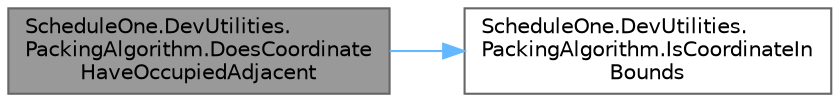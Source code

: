 digraph "ScheduleOne.DevUtilities.PackingAlgorithm.DoesCoordinateHaveOccupiedAdjacent"
{
 // LATEX_PDF_SIZE
  bgcolor="transparent";
  edge [fontname=Helvetica,fontsize=10,labelfontname=Helvetica,labelfontsize=10];
  node [fontname=Helvetica,fontsize=10,shape=box,height=0.2,width=0.4];
  rankdir="LR";
  Node1 [id="Node000001",label="ScheduleOne.DevUtilities.\lPackingAlgorithm.DoesCoordinate\lHaveOccupiedAdjacent",height=0.2,width=0.4,color="gray40", fillcolor="grey60", style="filled", fontcolor="black",tooltip=" "];
  Node1 -> Node2 [id="edge1_Node000001_Node000002",color="steelblue1",style="solid",tooltip=" "];
  Node2 [id="Node000002",label="ScheduleOne.DevUtilities.\lPackingAlgorithm.IsCoordinateIn\lBounds",height=0.2,width=0.4,color="grey40", fillcolor="white", style="filled",URL="$class_schedule_one_1_1_dev_utilities_1_1_packing_algorithm.html#a0e9a34cb66763a1f0370cc21ec9f5f6e",tooltip=" "];
}
